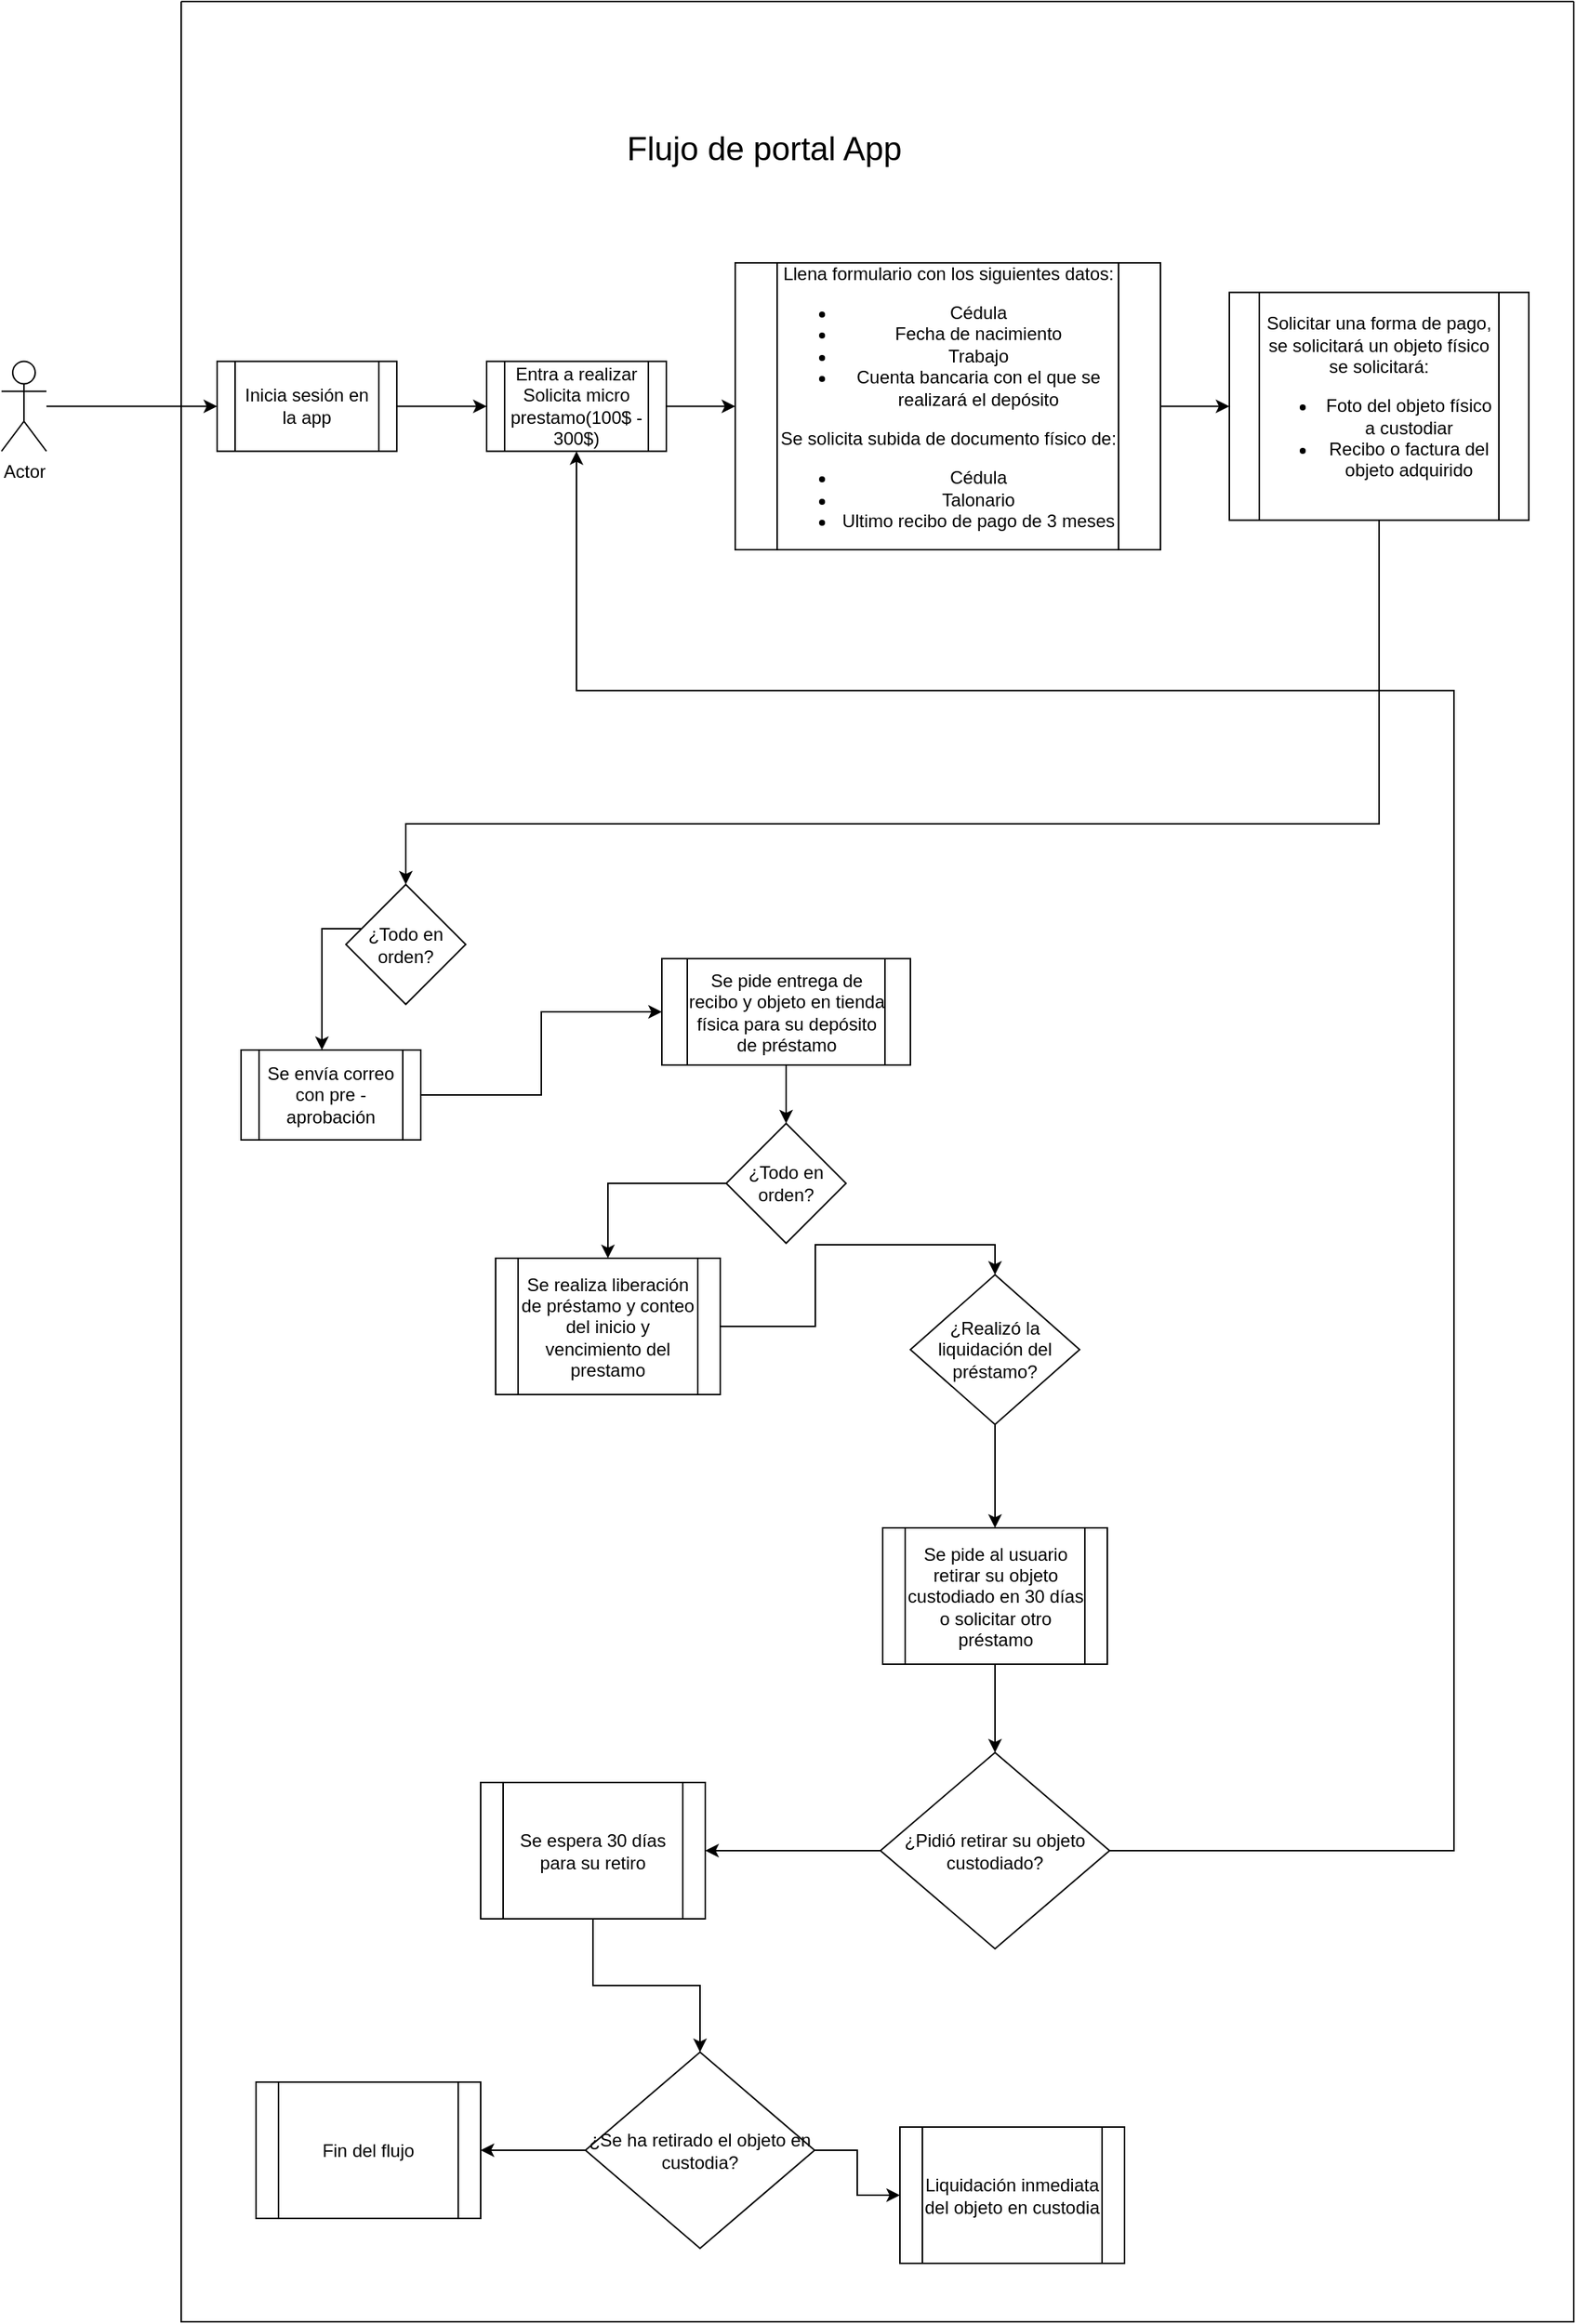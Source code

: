 <mxfile version="22.1.0" type="device" pages="2">
  <diagram id="C5RBs43oDa-KdzZeNtuy" name="FlujoApp">
    <mxGraphModel dx="1976" dy="1042" grid="1" gridSize="10" guides="1" tooltips="1" connect="1" arrows="1" fold="1" page="1" pageScale="1" pageWidth="827" pageHeight="1169" math="0" shadow="0">
      <root>
        <mxCell id="WIyWlLk6GJQsqaUBKTNV-0" />
        <mxCell id="WIyWlLk6GJQsqaUBKTNV-1" parent="WIyWlLk6GJQsqaUBKTNV-0" />
        <mxCell id="jZ41Z43YZQu7ptAk3vIj-8" value="" style="swimlane;startSize=0;" parent="WIyWlLk6GJQsqaUBKTNV-1" vertex="1">
          <mxGeometry x="120" y="401" width="930" height="1549" as="geometry" />
        </mxCell>
        <mxCell id="jZ41Z43YZQu7ptAk3vIj-1" value="Inicia sesión en la app" style="shape=process;whiteSpace=wrap;html=1;backgroundOutline=1;" parent="jZ41Z43YZQu7ptAk3vIj-8" vertex="1">
          <mxGeometry x="24" y="240.25" width="120" height="60" as="geometry" />
        </mxCell>
        <mxCell id="jZ41Z43YZQu7ptAk3vIj-4" value="Entra a realizar Solicita micro prestamo(100$ - 300$)" style="shape=process;whiteSpace=wrap;html=1;backgroundOutline=1;" parent="jZ41Z43YZQu7ptAk3vIj-8" vertex="1">
          <mxGeometry x="204" y="240.25" width="120" height="60" as="geometry" />
        </mxCell>
        <mxCell id="jZ41Z43YZQu7ptAk3vIj-5" style="edgeStyle=orthogonalEdgeStyle;rounded=0;orthogonalLoop=1;jettySize=auto;html=1;entryX=0;entryY=0.5;entryDx=0;entryDy=0;" parent="jZ41Z43YZQu7ptAk3vIj-8" source="jZ41Z43YZQu7ptAk3vIj-1" target="jZ41Z43YZQu7ptAk3vIj-4" edge="1">
          <mxGeometry relative="1" as="geometry" />
        </mxCell>
        <mxCell id="jZ41Z43YZQu7ptAk3vIj-10" style="edgeStyle=orthogonalEdgeStyle;rounded=0;orthogonalLoop=1;jettySize=auto;html=1;entryX=0;entryY=0.5;entryDx=0;entryDy=0;" parent="jZ41Z43YZQu7ptAk3vIj-8" source="jZ41Z43YZQu7ptAk3vIj-6" target="jZ41Z43YZQu7ptAk3vIj-9" edge="1">
          <mxGeometry relative="1" as="geometry" />
        </mxCell>
        <mxCell id="jZ41Z43YZQu7ptAk3vIj-6" value="Llena formulario con los siguientes datos:&lt;br&gt;&lt;ul&gt;&lt;li&gt;Cédula&lt;/li&gt;&lt;li&gt;Fecha de nacimiento&lt;/li&gt;&lt;li&gt;Trabajo&lt;/li&gt;&lt;li&gt;Cuenta bancaria con el que se realizará el depósito&lt;/li&gt;&lt;/ul&gt;Se solicita subida de documento físico de:&lt;br&gt;&lt;ul&gt;&lt;li&gt;Cédula&lt;/li&gt;&lt;li&gt;Talonario&lt;/li&gt;&lt;li&gt;Ultimo recibo de pago de 3 meses&lt;/li&gt;&lt;/ul&gt;" style="shape=process;whiteSpace=wrap;html=1;backgroundOutline=1;" parent="jZ41Z43YZQu7ptAk3vIj-8" vertex="1">
          <mxGeometry x="370" y="174.5" width="284" height="191.5" as="geometry" />
        </mxCell>
        <mxCell id="jZ41Z43YZQu7ptAk3vIj-7" style="edgeStyle=orthogonalEdgeStyle;rounded=0;orthogonalLoop=1;jettySize=auto;html=1;" parent="jZ41Z43YZQu7ptAk3vIj-8" source="jZ41Z43YZQu7ptAk3vIj-4" target="jZ41Z43YZQu7ptAk3vIj-6" edge="1">
          <mxGeometry relative="1" as="geometry" />
        </mxCell>
        <mxCell id="jZ41Z43YZQu7ptAk3vIj-0" value="&lt;font style=&quot;font-size: 22px;&quot;&gt;Flujo de portal App&lt;/font&gt;" style="text;html=1;align=center;verticalAlign=middle;resizable=0;points=[];autosize=1;strokeColor=none;fillColor=none;" parent="jZ41Z43YZQu7ptAk3vIj-8" vertex="1">
          <mxGeometry x="284" y="79" width="210" height="40" as="geometry" />
        </mxCell>
        <mxCell id="jZ41Z43YZQu7ptAk3vIj-37" style="edgeStyle=orthogonalEdgeStyle;rounded=0;orthogonalLoop=1;jettySize=auto;html=1;entryX=0.5;entryY=0;entryDx=0;entryDy=0;" parent="jZ41Z43YZQu7ptAk3vIj-8" source="jZ41Z43YZQu7ptAk3vIj-9" target="jZ41Z43YZQu7ptAk3vIj-14" edge="1">
          <mxGeometry relative="1" as="geometry">
            <Array as="points">
              <mxPoint x="800" y="549" />
              <mxPoint x="150" y="549" />
            </Array>
          </mxGeometry>
        </mxCell>
        <mxCell id="jZ41Z43YZQu7ptAk3vIj-9" value="Solicitar una forma de pago, se solicitará un objeto físico&lt;br&gt;se solicitará:&lt;br&gt;&lt;ul&gt;&lt;li&gt;Foto del objeto físico a custodiar&lt;/li&gt;&lt;li&gt;Recibo o factura del objeto adquirido&lt;/li&gt;&lt;/ul&gt;" style="shape=process;whiteSpace=wrap;html=1;backgroundOutline=1;" parent="jZ41Z43YZQu7ptAk3vIj-8" vertex="1">
          <mxGeometry x="700" y="194.22" width="200" height="152.06" as="geometry" />
        </mxCell>
        <mxCell id="jZ41Z43YZQu7ptAk3vIj-19" style="edgeStyle=orthogonalEdgeStyle;rounded=0;orthogonalLoop=1;jettySize=auto;html=1;" parent="jZ41Z43YZQu7ptAk3vIj-8" source="jZ41Z43YZQu7ptAk3vIj-14" target="jZ41Z43YZQu7ptAk3vIj-12" edge="1">
          <mxGeometry relative="1" as="geometry">
            <Array as="points">
              <mxPoint x="94" y="619" />
            </Array>
          </mxGeometry>
        </mxCell>
        <mxCell id="jZ41Z43YZQu7ptAk3vIj-14" value="¿Todo en orden?" style="rhombus;whiteSpace=wrap;html=1;" parent="jZ41Z43YZQu7ptAk3vIj-8" vertex="1">
          <mxGeometry x="110" y="589.5" width="80" height="80" as="geometry" />
        </mxCell>
        <mxCell id="jZ41Z43YZQu7ptAk3vIj-21" style="edgeStyle=orthogonalEdgeStyle;rounded=0;orthogonalLoop=1;jettySize=auto;html=1;" parent="jZ41Z43YZQu7ptAk3vIj-8" source="jZ41Z43YZQu7ptAk3vIj-12" target="jZ41Z43YZQu7ptAk3vIj-20" edge="1">
          <mxGeometry relative="1" as="geometry" />
        </mxCell>
        <mxCell id="jZ41Z43YZQu7ptAk3vIj-12" value="Se envía correo con pre - aprobación" style="shape=process;whiteSpace=wrap;html=1;backgroundOutline=1;" parent="jZ41Z43YZQu7ptAk3vIj-8" vertex="1">
          <mxGeometry x="40" y="700" width="120" height="60" as="geometry" />
        </mxCell>
        <mxCell id="jZ41Z43YZQu7ptAk3vIj-24" style="edgeStyle=orthogonalEdgeStyle;rounded=0;orthogonalLoop=1;jettySize=auto;html=1;entryX=0.5;entryY=0;entryDx=0;entryDy=0;" parent="jZ41Z43YZQu7ptAk3vIj-8" source="jZ41Z43YZQu7ptAk3vIj-20" target="jZ41Z43YZQu7ptAk3vIj-22" edge="1">
          <mxGeometry relative="1" as="geometry" />
        </mxCell>
        <mxCell id="jZ41Z43YZQu7ptAk3vIj-20" value="Se pide entrega de recibo y objeto en tienda física para su depósito de préstamo" style="shape=process;whiteSpace=wrap;html=1;backgroundOutline=1;" parent="jZ41Z43YZQu7ptAk3vIj-8" vertex="1">
          <mxGeometry x="321" y="639" width="166" height="71" as="geometry" />
        </mxCell>
        <mxCell id="jZ41Z43YZQu7ptAk3vIj-26" style="edgeStyle=orthogonalEdgeStyle;rounded=0;orthogonalLoop=1;jettySize=auto;html=1;" parent="jZ41Z43YZQu7ptAk3vIj-8" source="jZ41Z43YZQu7ptAk3vIj-22" target="jZ41Z43YZQu7ptAk3vIj-25" edge="1">
          <mxGeometry relative="1" as="geometry" />
        </mxCell>
        <mxCell id="jZ41Z43YZQu7ptAk3vIj-22" value="¿Todo en orden?" style="rhombus;whiteSpace=wrap;html=1;" parent="jZ41Z43YZQu7ptAk3vIj-8" vertex="1">
          <mxGeometry x="364" y="749" width="80" height="80" as="geometry" />
        </mxCell>
        <mxCell id="jZ41Z43YZQu7ptAk3vIj-29" style="edgeStyle=orthogonalEdgeStyle;rounded=0;orthogonalLoop=1;jettySize=auto;html=1;entryX=0.5;entryY=0;entryDx=0;entryDy=0;" parent="jZ41Z43YZQu7ptAk3vIj-8" source="jZ41Z43YZQu7ptAk3vIj-25" target="jZ41Z43YZQu7ptAk3vIj-28" edge="1">
          <mxGeometry relative="1" as="geometry" />
        </mxCell>
        <mxCell id="jZ41Z43YZQu7ptAk3vIj-25" value="Se realiza liberación de préstamo y conteo del inicio y vencimiento del prestamo" style="shape=process;whiteSpace=wrap;html=1;backgroundOutline=1;" parent="jZ41Z43YZQu7ptAk3vIj-8" vertex="1">
          <mxGeometry x="210" y="839" width="150" height="91" as="geometry" />
        </mxCell>
        <mxCell id="jZ41Z43YZQu7ptAk3vIj-31" style="edgeStyle=orthogonalEdgeStyle;rounded=0;orthogonalLoop=1;jettySize=auto;html=1;" parent="jZ41Z43YZQu7ptAk3vIj-8" source="jZ41Z43YZQu7ptAk3vIj-28" target="jZ41Z43YZQu7ptAk3vIj-30" edge="1">
          <mxGeometry relative="1" as="geometry" />
        </mxCell>
        <mxCell id="jZ41Z43YZQu7ptAk3vIj-28" value="¿Realizó la liquidación del préstamo?" style="rhombus;whiteSpace=wrap;html=1;" parent="jZ41Z43YZQu7ptAk3vIj-8" vertex="1">
          <mxGeometry x="487" y="850" width="113" height="100" as="geometry" />
        </mxCell>
        <mxCell id="jZ41Z43YZQu7ptAk3vIj-33" style="edgeStyle=orthogonalEdgeStyle;rounded=0;orthogonalLoop=1;jettySize=auto;html=1;entryX=0.5;entryY=0;entryDx=0;entryDy=0;" parent="jZ41Z43YZQu7ptAk3vIj-8" source="jZ41Z43YZQu7ptAk3vIj-30" target="jZ41Z43YZQu7ptAk3vIj-32" edge="1">
          <mxGeometry relative="1" as="geometry" />
        </mxCell>
        <mxCell id="jZ41Z43YZQu7ptAk3vIj-30" value="Se pide al usuario retirar su objeto custodiado en 30 días o solicitar otro préstamo" style="shape=process;whiteSpace=wrap;html=1;backgroundOutline=1;" parent="jZ41Z43YZQu7ptAk3vIj-8" vertex="1">
          <mxGeometry x="468.5" y="1019" width="150" height="91" as="geometry" />
        </mxCell>
        <mxCell id="jZ41Z43YZQu7ptAk3vIj-35" style="edgeStyle=orthogonalEdgeStyle;rounded=0;orthogonalLoop=1;jettySize=auto;html=1;" parent="jZ41Z43YZQu7ptAk3vIj-8" source="jZ41Z43YZQu7ptAk3vIj-32" target="jZ41Z43YZQu7ptAk3vIj-34" edge="1">
          <mxGeometry relative="1" as="geometry" />
        </mxCell>
        <mxCell id="jZ41Z43YZQu7ptAk3vIj-36" style="edgeStyle=orthogonalEdgeStyle;rounded=0;orthogonalLoop=1;jettySize=auto;html=1;" parent="jZ41Z43YZQu7ptAk3vIj-8" source="jZ41Z43YZQu7ptAk3vIj-32" target="jZ41Z43YZQu7ptAk3vIj-4" edge="1">
          <mxGeometry relative="1" as="geometry">
            <Array as="points">
              <mxPoint x="850" y="1234" />
              <mxPoint x="850" y="460" />
              <mxPoint x="264" y="460" />
            </Array>
          </mxGeometry>
        </mxCell>
        <mxCell id="jZ41Z43YZQu7ptAk3vIj-32" value="¿Pidió retirar su objeto custodiado?" style="rhombus;whiteSpace=wrap;html=1;" parent="jZ41Z43YZQu7ptAk3vIj-8" vertex="1">
          <mxGeometry x="467" y="1169" width="153" height="131" as="geometry" />
        </mxCell>
        <mxCell id="jZ41Z43YZQu7ptAk3vIj-39" style="edgeStyle=orthogonalEdgeStyle;rounded=0;orthogonalLoop=1;jettySize=auto;html=1;entryX=0.5;entryY=0;entryDx=0;entryDy=0;" parent="jZ41Z43YZQu7ptAk3vIj-8" source="jZ41Z43YZQu7ptAk3vIj-34" target="jZ41Z43YZQu7ptAk3vIj-38" edge="1">
          <mxGeometry relative="1" as="geometry" />
        </mxCell>
        <mxCell id="jZ41Z43YZQu7ptAk3vIj-34" value="Se espera 30 días para su retiro" style="shape=process;whiteSpace=wrap;html=1;backgroundOutline=1;" parent="jZ41Z43YZQu7ptAk3vIj-8" vertex="1">
          <mxGeometry x="200" y="1189" width="150" height="91" as="geometry" />
        </mxCell>
        <mxCell id="jZ41Z43YZQu7ptAk3vIj-41" style="edgeStyle=orthogonalEdgeStyle;rounded=0;orthogonalLoop=1;jettySize=auto;html=1;" parent="jZ41Z43YZQu7ptAk3vIj-8" source="jZ41Z43YZQu7ptAk3vIj-38" target="jZ41Z43YZQu7ptAk3vIj-40" edge="1">
          <mxGeometry relative="1" as="geometry" />
        </mxCell>
        <mxCell id="jZ41Z43YZQu7ptAk3vIj-43" style="edgeStyle=orthogonalEdgeStyle;rounded=0;orthogonalLoop=1;jettySize=auto;html=1;" parent="jZ41Z43YZQu7ptAk3vIj-8" source="jZ41Z43YZQu7ptAk3vIj-38" target="jZ41Z43YZQu7ptAk3vIj-42" edge="1">
          <mxGeometry relative="1" as="geometry" />
        </mxCell>
        <mxCell id="jZ41Z43YZQu7ptAk3vIj-38" value="¿Se ha retirado el objeto en custodia?" style="rhombus;whiteSpace=wrap;html=1;" parent="jZ41Z43YZQu7ptAk3vIj-8" vertex="1">
          <mxGeometry x="270" y="1369" width="153" height="131" as="geometry" />
        </mxCell>
        <mxCell id="jZ41Z43YZQu7ptAk3vIj-40" value="Liquidación inmediata del objeto en custodia" style="shape=process;whiteSpace=wrap;html=1;backgroundOutline=1;" parent="jZ41Z43YZQu7ptAk3vIj-8" vertex="1">
          <mxGeometry x="480" y="1419" width="150" height="91" as="geometry" />
        </mxCell>
        <mxCell id="jZ41Z43YZQu7ptAk3vIj-42" value="Fin del flujo" style="shape=process;whiteSpace=wrap;html=1;backgroundOutline=1;" parent="jZ41Z43YZQu7ptAk3vIj-8" vertex="1">
          <mxGeometry x="50" y="1389" width="150" height="91" as="geometry" />
        </mxCell>
        <mxCell id="jZ41Z43YZQu7ptAk3vIj-2" value="Actor" style="shape=umlActor;verticalLabelPosition=bottom;verticalAlign=top;html=1;outlineConnect=0;" parent="WIyWlLk6GJQsqaUBKTNV-1" vertex="1">
          <mxGeometry y="641.25" width="30" height="60" as="geometry" />
        </mxCell>
        <mxCell id="jZ41Z43YZQu7ptAk3vIj-3" style="edgeStyle=orthogonalEdgeStyle;rounded=0;orthogonalLoop=1;jettySize=auto;html=1;entryX=0;entryY=0.5;entryDx=0;entryDy=0;" parent="WIyWlLk6GJQsqaUBKTNV-1" source="jZ41Z43YZQu7ptAk3vIj-2" target="jZ41Z43YZQu7ptAk3vIj-1" edge="1">
          <mxGeometry relative="1" as="geometry" />
        </mxCell>
      </root>
    </mxGraphModel>
  </diagram>
  <diagram name="Diagrama de arquitectura" id="ezfAjoqotJ95FKqzzuqD">
    <mxGraphModel dx="1520" dy="802" grid="1" gridSize="10" guides="1" tooltips="1" connect="1" arrows="1" fold="1" page="1" pageScale="1" pageWidth="827" pageHeight="1169" math="0" shadow="0">
      <root>
        <mxCell id="gBqEY2jMM7VxyXyXvLgT-0" />
        <mxCell id="gBqEY2jMM7VxyXyXvLgT-1" parent="gBqEY2jMM7VxyXyXvLgT-0" />
        <mxCell id="YKeDdGjH8pRjckw9KP68-6" style="edgeStyle=orthogonalEdgeStyle;rounded=0;orthogonalLoop=1;jettySize=auto;html=1;" parent="gBqEY2jMM7VxyXyXvLgT-1" source="gBqEY2jMM7VxyXyXvLgT-36" target="Zx-0reXdJ6Oqty3y1INn-1" edge="1">
          <mxGeometry relative="1" as="geometry" />
        </mxCell>
        <mxCell id="gBqEY2jMM7VxyXyXvLgT-36" value="Actor" style="shape=umlActor;verticalLabelPosition=bottom;verticalAlign=top;html=1;outlineConnect=0;" parent="gBqEY2jMM7VxyXyXvLgT-1" vertex="1">
          <mxGeometry x="20" y="345.25" width="30" height="60" as="geometry" />
        </mxCell>
        <mxCell id="Zx-0reXdJ6Oqty3y1INn-0" value="AWS Cloud" style="points=[[0,0],[0.25,0],[0.5,0],[0.75,0],[1,0],[1,0.25],[1,0.5],[1,0.75],[1,1],[0.75,1],[0.5,1],[0.25,1],[0,1],[0,0.75],[0,0.5],[0,0.25]];outlineConnect=0;gradientColor=none;html=1;whiteSpace=wrap;fontSize=12;fontStyle=0;container=1;pointerEvents=0;collapsible=0;recursiveResize=0;shape=mxgraph.aws4.group;grIcon=mxgraph.aws4.group_aws_cloud_alt;strokeColor=#232F3E;fillColor=none;verticalAlign=top;align=left;spacingLeft=30;fontColor=#232F3E;dashed=0;" parent="gBqEY2jMM7VxyXyXvLgT-1" vertex="1">
          <mxGeometry x="240" y="130" width="1490" height="610" as="geometry" />
        </mxCell>
        <mxCell id="YKeDdGjH8pRjckw9KP68-21" style="edgeStyle=orthogonalEdgeStyle;rounded=0;orthogonalLoop=1;jettySize=auto;html=1;" parent="Zx-0reXdJ6Oqty3y1INn-0" source="Zx-0reXdJ6Oqty3y1INn-4" target="YKeDdGjH8pRjckw9KP68-19" edge="1">
          <mxGeometry relative="1" as="geometry" />
        </mxCell>
        <mxCell id="YKeDdGjH8pRjckw9KP68-25" style="edgeStyle=orthogonalEdgeStyle;rounded=0;orthogonalLoop=1;jettySize=auto;html=1;" parent="Zx-0reXdJ6Oqty3y1INn-0" source="Zx-0reXdJ6Oqty3y1INn-4" target="YKeDdGjH8pRjckw9KP68-24" edge="1">
          <mxGeometry relative="1" as="geometry">
            <Array as="points">
              <mxPoint x="270" y="250" />
              <mxPoint x="270" y="250" />
            </Array>
          </mxGeometry>
        </mxCell>
        <mxCell id="w68JBFDQHlhGfXdvp4zg-11" style="edgeStyle=orthogonalEdgeStyle;rounded=0;orthogonalLoop=1;jettySize=auto;html=1;" parent="Zx-0reXdJ6Oqty3y1INn-0" source="Zx-0reXdJ6Oqty3y1INn-4" target="w68JBFDQHlhGfXdvp4zg-10" edge="1">
          <mxGeometry relative="1" as="geometry">
            <Array as="points">
              <mxPoint x="200" y="445" />
            </Array>
          </mxGeometry>
        </mxCell>
        <mxCell id="Zx-0reXdJ6Oqty3y1INn-4" value="Amazon API Gateway" style="sketch=0;outlineConnect=0;fontColor=#232F3E;gradientColor=none;strokeColor=#ffffff;fillColor=#232F3E;dashed=0;verticalLabelPosition=middle;verticalAlign=bottom;align=center;html=1;whiteSpace=wrap;fontSize=10;fontStyle=1;spacing=3;shape=mxgraph.aws4.productIcon;prIcon=mxgraph.aws4.api_gateway;" parent="Zx-0reXdJ6Oqty3y1INn-0" vertex="1">
          <mxGeometry x="174" y="218" width="50" height="90" as="geometry" />
        </mxCell>
        <mxCell id="Zx-0reXdJ6Oqty3y1INn-10" style="edgeStyle=orthogonalEdgeStyle;rounded=0;orthogonalLoop=1;jettySize=auto;html=1;entryX=0;entryY=0.5;entryDx=0;entryDy=0;entryPerimeter=0;" parent="Zx-0reXdJ6Oqty3y1INn-0" source="Zx-0reXdJ6Oqty3y1INn-6" target="Zx-0reXdJ6Oqty3y1INn-9" edge="1">
          <mxGeometry relative="1" as="geometry" />
        </mxCell>
        <mxCell id="Zx-0reXdJ6Oqty3y1INn-6" value="" style="outlineConnect=0;dashed=0;verticalLabelPosition=bottom;verticalAlign=top;align=center;html=1;shape=mxgraph.aws3.lambda_function;fillColor=#F58534;gradientColor=none;" parent="Zx-0reXdJ6Oqty3y1INn-0" vertex="1">
          <mxGeometry x="304.5" y="19" width="39" height="46" as="geometry" />
        </mxCell>
        <mxCell id="Zx-0reXdJ6Oqty3y1INn-7" value="lambda-client-register-petition-dev" style="text;html=1;align=center;verticalAlign=middle;resizable=0;points=[];autosize=1;strokeColor=none;fillColor=none;" parent="Zx-0reXdJ6Oqty3y1INn-0" vertex="1">
          <mxGeometry x="224" y="65" width="200" height="30" as="geometry" />
        </mxCell>
        <mxCell id="YKeDdGjH8pRjckw9KP68-14" style="edgeStyle=orthogonalEdgeStyle;rounded=0;orthogonalLoop=1;jettySize=auto;html=1;" parent="Zx-0reXdJ6Oqty3y1INn-0" source="Zx-0reXdJ6Oqty3y1INn-9" target="YKeDdGjH8pRjckw9KP68-12" edge="1">
          <mxGeometry relative="1" as="geometry" />
        </mxCell>
        <mxCell id="Zx-0reXdJ6Oqty3y1INn-9" value="" style="outlineConnect=0;dashed=0;verticalLabelPosition=bottom;verticalAlign=top;align=center;html=1;shape=mxgraph.aws3.dynamo_db;fillColor=#2E73B8;gradientColor=none;" parent="Zx-0reXdJ6Oqty3y1INn-0" vertex="1">
          <mxGeometry x="698" y="20" width="42" height="45" as="geometry" />
        </mxCell>
        <mxCell id="Zx-0reXdJ6Oqty3y1INn-11" value="cashi-finance-session-clients-{env}" style="text;html=1;align=center;verticalAlign=middle;resizable=0;points=[];autosize=1;strokeColor=none;fillColor=none;" parent="Zx-0reXdJ6Oqty3y1INn-0" vertex="1">
          <mxGeometry x="614" y="65" width="210" height="30" as="geometry" />
        </mxCell>
        <mxCell id="YKeDdGjH8pRjckw9KP68-0" value="Registro de peticiones de préstamos" style="text;html=1;align=center;verticalAlign=middle;resizable=0;points=[];autosize=1;strokeColor=none;fillColor=none;" parent="Zx-0reXdJ6Oqty3y1INn-0" vertex="1">
          <mxGeometry x="414" y="10" width="220" height="30" as="geometry" />
        </mxCell>
        <mxCell id="YKeDdGjH8pRjckw9KP68-8" value="" style="sketch=0;points=[[0,0,0],[0.25,0,0],[0.5,0,0],[0.75,0,0],[1,0,0],[0,1,0],[0.25,1,0],[0.5,1,0],[0.75,1,0],[1,1,0],[0,0.25,0],[0,0.5,0],[0,0.75,0],[1,0.25,0],[1,0.5,0],[1,0.75,0]];outlineConnect=0;fontColor=#232F3E;fillColor=#DD344C;strokeColor=#ffffff;dashed=0;verticalLabelPosition=bottom;verticalAlign=top;align=center;html=1;fontSize=12;fontStyle=0;aspect=fixed;shape=mxgraph.aws4.resourceIcon;resIcon=mxgraph.aws4.simple_email_service;" parent="Zx-0reXdJ6Oqty3y1INn-0" vertex="1">
          <mxGeometry x="1414" y="226" width="58" height="58" as="geometry" />
        </mxCell>
        <mxCell id="9a7iacweDAmTNQ0SgqR6-0" style="edgeStyle=orthogonalEdgeStyle;rounded=0;orthogonalLoop=1;jettySize=auto;html=1;" edge="1" parent="Zx-0reXdJ6Oqty3y1INn-0" source="YKeDdGjH8pRjckw9KP68-10" target="w68JBFDQHlhGfXdvp4zg-13">
          <mxGeometry relative="1" as="geometry" />
        </mxCell>
        <mxCell id="YKeDdGjH8pRjckw9KP68-10" value="Enviar correo del estado de cada cliente, y se le pide la subida de documentos en la plataforma" style="text;html=1;align=center;verticalAlign=middle;resizable=0;points=[];autosize=1;strokeColor=none;fillColor=none;" parent="Zx-0reXdJ6Oqty3y1INn-0" vertex="1">
          <mxGeometry x="935" y="140" width="530" height="30" as="geometry" />
        </mxCell>
        <mxCell id="YKeDdGjH8pRjckw9KP68-11" value="SES" style="text;html=1;align=center;verticalAlign=middle;resizable=0;points=[];autosize=1;strokeColor=none;fillColor=none;" parent="Zx-0reXdJ6Oqty3y1INn-0" vertex="1">
          <mxGeometry x="1418" y="290" width="50" height="30" as="geometry" />
        </mxCell>
        <mxCell id="YKeDdGjH8pRjckw9KP68-17" style="edgeStyle=orthogonalEdgeStyle;rounded=0;orthogonalLoop=1;jettySize=auto;html=1;" parent="Zx-0reXdJ6Oqty3y1INn-0" source="YKeDdGjH8pRjckw9KP68-12" target="YKeDdGjH8pRjckw9KP68-10" edge="1">
          <mxGeometry relative="1" as="geometry">
            <Array as="points">
              <mxPoint x="1199" y="42" />
            </Array>
          </mxGeometry>
        </mxCell>
        <mxCell id="YKeDdGjH8pRjckw9KP68-12" value="" style="outlineConnect=0;dashed=0;verticalLabelPosition=bottom;verticalAlign=top;align=center;html=1;shape=mxgraph.aws3.lambda_function;fillColor=#F58534;gradientColor=none;" parent="Zx-0reXdJ6Oqty3y1INn-0" vertex="1">
          <mxGeometry x="1000.5" y="19" width="39" height="46" as="geometry" />
        </mxCell>
        <mxCell id="YKeDdGjH8pRjckw9KP68-13" value="loans_motor_decision" style="text;html=1;align=center;verticalAlign=middle;resizable=0;points=[];autosize=1;strokeColor=none;fillColor=none;" parent="Zx-0reXdJ6Oqty3y1INn-0" vertex="1">
          <mxGeometry x="950" y="65" width="140" height="30" as="geometry" />
        </mxCell>
        <mxCell id="YKeDdGjH8pRjckw9KP68-16" value="Por TTL, revisamos que clientes son aptos" style="text;html=1;align=center;verticalAlign=middle;resizable=0;points=[];autosize=1;strokeColor=none;fillColor=none;" parent="Zx-0reXdJ6Oqty3y1INn-0" vertex="1">
          <mxGeometry x="750" y="10" width="250" height="30" as="geometry" />
        </mxCell>
        <mxCell id="YKeDdGjH8pRjckw9KP68-19" value="Primera vez" style="text;html=1;align=center;verticalAlign=middle;resizable=0;points=[];autosize=1;strokeColor=none;fillColor=none;" parent="Zx-0reXdJ6Oqty3y1INn-0" vertex="1">
          <mxGeometry x="154" y="140" width="90" height="30" as="geometry" />
        </mxCell>
        <mxCell id="YKeDdGjH8pRjckw9KP68-22" style="edgeStyle=orthogonalEdgeStyle;rounded=0;orthogonalLoop=1;jettySize=auto;html=1;entryX=0;entryY=0.5;entryDx=0;entryDy=0;entryPerimeter=0;" parent="Zx-0reXdJ6Oqty3y1INn-0" source="YKeDdGjH8pRjckw9KP68-19" target="Zx-0reXdJ6Oqty3y1INn-6" edge="1">
          <mxGeometry relative="1" as="geometry">
            <Array as="points">
              <mxPoint x="199" y="42" />
            </Array>
          </mxGeometry>
        </mxCell>
        <mxCell id="9a7iacweDAmTNQ0SgqR6-1" style="edgeStyle=orthogonalEdgeStyle;rounded=0;orthogonalLoop=1;jettySize=auto;html=1;" edge="1" parent="Zx-0reXdJ6Oqty3y1INn-0" source="YKeDdGjH8pRjckw9KP68-24" target="w68JBFDQHlhGfXdvp4zg-4">
          <mxGeometry relative="1" as="geometry" />
        </mxCell>
        <mxCell id="YKeDdGjH8pRjckw9KP68-24" value="Cliente apto, sube documentos de sustentación" style="text;html=1;align=center;verticalAlign=middle;resizable=0;points=[];autosize=1;strokeColor=none;fillColor=none;" parent="Zx-0reXdJ6Oqty3y1INn-0" vertex="1">
          <mxGeometry x="311" y="240" width="280" height="30" as="geometry" />
        </mxCell>
        <mxCell id="w68JBFDQHlhGfXdvp4zg-0" value="" style="sketch=0;points=[[0,0,0],[0.25,0,0],[0.5,0,0],[0.75,0,0],[1,0,0],[0,1,0],[0.25,1,0],[0.5,1,0],[0.75,1,0],[1,1,0],[0,0.25,0],[0,0.5,0],[0,0.75,0],[1,0.25,0],[1,0.5,0],[1,0.75,0]];outlineConnect=0;fontColor=#232F3E;fillColor=#7AA116;strokeColor=#ffffff;dashed=0;verticalLabelPosition=bottom;verticalAlign=top;align=center;html=1;fontSize=12;fontStyle=0;aspect=fixed;shape=mxgraph.aws4.resourceIcon;resIcon=mxgraph.aws4.s3;" parent="Zx-0reXdJ6Oqty3y1INn-0" vertex="1">
          <mxGeometry x="412" y="308" width="78" height="78" as="geometry" />
        </mxCell>
        <mxCell id="w68JBFDQHlhGfXdvp4zg-1" value="documentos-de-sustentacion-identidad" style="text;html=1;align=center;verticalAlign=middle;resizable=0;points=[];autosize=1;strokeColor=none;fillColor=none;" parent="Zx-0reXdJ6Oqty3y1INn-0" vertex="1">
          <mxGeometry x="336" y="380" width="230" height="30" as="geometry" />
        </mxCell>
        <mxCell id="w68JBFDQHlhGfXdvp4zg-2" style="edgeStyle=orthogonalEdgeStyle;rounded=0;orthogonalLoop=1;jettySize=auto;html=1;entryX=0.5;entryY=0;entryDx=0;entryDy=0;entryPerimeter=0;" parent="Zx-0reXdJ6Oqty3y1INn-0" source="YKeDdGjH8pRjckw9KP68-24" target="w68JBFDQHlhGfXdvp4zg-0" edge="1">
          <mxGeometry relative="1" as="geometry" />
        </mxCell>
        <mxCell id="9a7iacweDAmTNQ0SgqR6-2" style="edgeStyle=orthogonalEdgeStyle;rounded=0;orthogonalLoop=1;jettySize=auto;html=1;" edge="1" parent="Zx-0reXdJ6Oqty3y1INn-0" source="w68JBFDQHlhGfXdvp4zg-4" target="w68JBFDQHlhGfXdvp4zg-13">
          <mxGeometry relative="1" as="geometry" />
        </mxCell>
        <mxCell id="w68JBFDQHlhGfXdvp4zg-4" value="Correo actualización de estatus: Sustentación de préstamo" style="text;html=1;align=center;verticalAlign=middle;resizable=0;points=[];autosize=1;strokeColor=none;fillColor=none;" parent="Zx-0reXdJ6Oqty3y1INn-0" vertex="1">
          <mxGeometry x="680" y="240" width="340" height="30" as="geometry" />
        </mxCell>
        <mxCell id="9a7iacweDAmTNQ0SgqR6-4" style="edgeStyle=orthogonalEdgeStyle;rounded=0;orthogonalLoop=1;jettySize=auto;html=1;" edge="1" parent="Zx-0reXdJ6Oqty3y1INn-0" source="w68JBFDQHlhGfXdvp4zg-10" target="w68JBFDQHlhGfXdvp4zg-17">
          <mxGeometry relative="1" as="geometry" />
        </mxCell>
        <mxCell id="w68JBFDQHlhGfXdvp4zg-10" value="Cliente apto, sube documentos de prestamo" style="text;html=1;align=center;verticalAlign=middle;resizable=0;points=[];autosize=1;strokeColor=none;fillColor=none;" parent="Zx-0reXdJ6Oqty3y1INn-0" vertex="1">
          <mxGeometry x="321" y="430" width="260" height="30" as="geometry" />
        </mxCell>
        <mxCell id="w68JBFDQHlhGfXdvp4zg-7" value="" style="sketch=0;points=[[0,0,0],[0.25,0,0],[0.5,0,0],[0.75,0,0],[1,0,0],[0,1,0],[0.25,1,0],[0.5,1,0],[0.75,1,0],[1,1,0],[0,0.25,0],[0,0.5,0],[0,0.75,0],[1,0.25,0],[1,0.5,0],[1,0.75,0]];outlineConnect=0;fontColor=#232F3E;fillColor=#7AA116;strokeColor=#ffffff;dashed=0;verticalLabelPosition=bottom;verticalAlign=top;align=center;html=1;fontSize=12;fontStyle=0;aspect=fixed;shape=mxgraph.aws4.resourceIcon;resIcon=mxgraph.aws4.s3;" parent="Zx-0reXdJ6Oqty3y1INn-0" vertex="1">
          <mxGeometry x="412" y="490" width="78" height="78" as="geometry" />
        </mxCell>
        <mxCell id="w68JBFDQHlhGfXdvp4zg-8" value="documentos-de-sustentacion-prestamo" style="text;html=1;align=center;verticalAlign=middle;resizable=0;points=[];autosize=1;strokeColor=none;fillColor=none;" parent="Zx-0reXdJ6Oqty3y1INn-0" vertex="1">
          <mxGeometry x="336" y="568" width="230" height="30" as="geometry" />
        </mxCell>
        <mxCell id="w68JBFDQHlhGfXdvp4zg-12" style="edgeStyle=orthogonalEdgeStyle;rounded=0;orthogonalLoop=1;jettySize=auto;html=1;" parent="Zx-0reXdJ6Oqty3y1INn-0" source="w68JBFDQHlhGfXdvp4zg-10" target="w68JBFDQHlhGfXdvp4zg-7" edge="1">
          <mxGeometry relative="1" as="geometry" />
        </mxCell>
        <mxCell id="9a7iacweDAmTNQ0SgqR6-6" style="edgeStyle=orthogonalEdgeStyle;rounded=0;orthogonalLoop=1;jettySize=auto;html=1;" edge="1" parent="Zx-0reXdJ6Oqty3y1INn-0" source="w68JBFDQHlhGfXdvp4zg-13" target="YKeDdGjH8pRjckw9KP68-8">
          <mxGeometry relative="1" as="geometry" />
        </mxCell>
        <mxCell id="w68JBFDQHlhGfXdvp4zg-13" value="" style="outlineConnect=0;dashed=0;verticalLabelPosition=bottom;verticalAlign=top;align=center;html=1;shape=mxgraph.aws3.lambda_function;fillColor=#F58534;gradientColor=none;" parent="Zx-0reXdJ6Oqty3y1INn-0" vertex="1">
          <mxGeometry x="1180" y="232" width="39" height="46" as="geometry" />
        </mxCell>
        <mxCell id="w68JBFDQHlhGfXdvp4zg-14" value="correos-template-proceso" style="text;html=1;align=center;verticalAlign=middle;resizable=0;points=[];autosize=1;strokeColor=none;fillColor=none;" parent="Zx-0reXdJ6Oqty3y1INn-0" vertex="1">
          <mxGeometry x="1120" y="278" width="160" height="30" as="geometry" />
        </mxCell>
        <mxCell id="9a7iacweDAmTNQ0SgqR6-5" style="edgeStyle=orthogonalEdgeStyle;rounded=0;orthogonalLoop=1;jettySize=auto;html=1;" edge="1" parent="Zx-0reXdJ6Oqty3y1INn-0" source="w68JBFDQHlhGfXdvp4zg-17" target="w68JBFDQHlhGfXdvp4zg-14">
          <mxGeometry relative="1" as="geometry" />
        </mxCell>
        <mxCell id="w68JBFDQHlhGfXdvp4zg-17" value="Correo de Actualización: Pase a sucursal" style="text;html=1;align=center;verticalAlign=middle;resizable=0;points=[];autosize=1;strokeColor=none;fillColor=none;" parent="Zx-0reXdJ6Oqty3y1INn-0" vertex="1">
          <mxGeometry x="698" y="430" width="240" height="30" as="geometry" />
        </mxCell>
        <mxCell id="YKeDdGjH8pRjckw9KP68-20" style="edgeStyle=orthogonalEdgeStyle;rounded=0;orthogonalLoop=1;jettySize=auto;html=1;" parent="gBqEY2jMM7VxyXyXvLgT-1" source="Zx-0reXdJ6Oqty3y1INn-1" target="Zx-0reXdJ6Oqty3y1INn-4" edge="1">
          <mxGeometry relative="1" as="geometry">
            <Array as="points">
              <mxPoint x="370" y="375" />
              <mxPoint x="370" y="375" />
            </Array>
          </mxGeometry>
        </mxCell>
        <mxCell id="Zx-0reXdJ6Oqty3y1INn-1" value="Website" style="sketch=0;outlineConnect=0;gradientColor=none;fontColor=#545B64;strokeColor=none;fillColor=#879196;dashed=0;verticalLabelPosition=bottom;verticalAlign=top;align=center;html=1;fontSize=12;fontStyle=0;aspect=fixed;shape=mxgraph.aws4.illustration_devices;pointerEvents=1" parent="gBqEY2jMM7VxyXyXvLgT-1" vertex="1">
          <mxGeometry x="110" y="338.75" width="100" height="73" as="geometry" />
        </mxCell>
      </root>
    </mxGraphModel>
  </diagram>
</mxfile>
